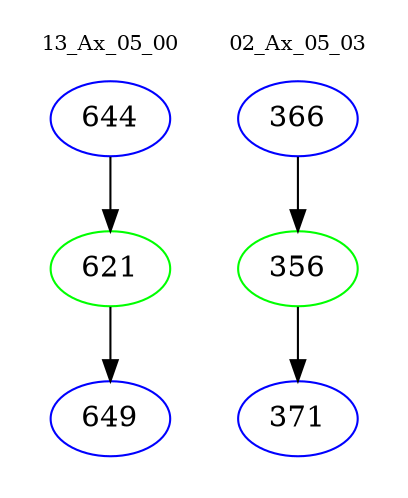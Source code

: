 digraph{
subgraph cluster_0 {
color = white
label = "13_Ax_05_00";
fontsize=10;
T0_644 [label="644", color="blue"]
T0_644 -> T0_621 [color="black"]
T0_621 [label="621", color="green"]
T0_621 -> T0_649 [color="black"]
T0_649 [label="649", color="blue"]
}
subgraph cluster_1 {
color = white
label = "02_Ax_05_03";
fontsize=10;
T1_366 [label="366", color="blue"]
T1_366 -> T1_356 [color="black"]
T1_356 [label="356", color="green"]
T1_356 -> T1_371 [color="black"]
T1_371 [label="371", color="blue"]
}
}
